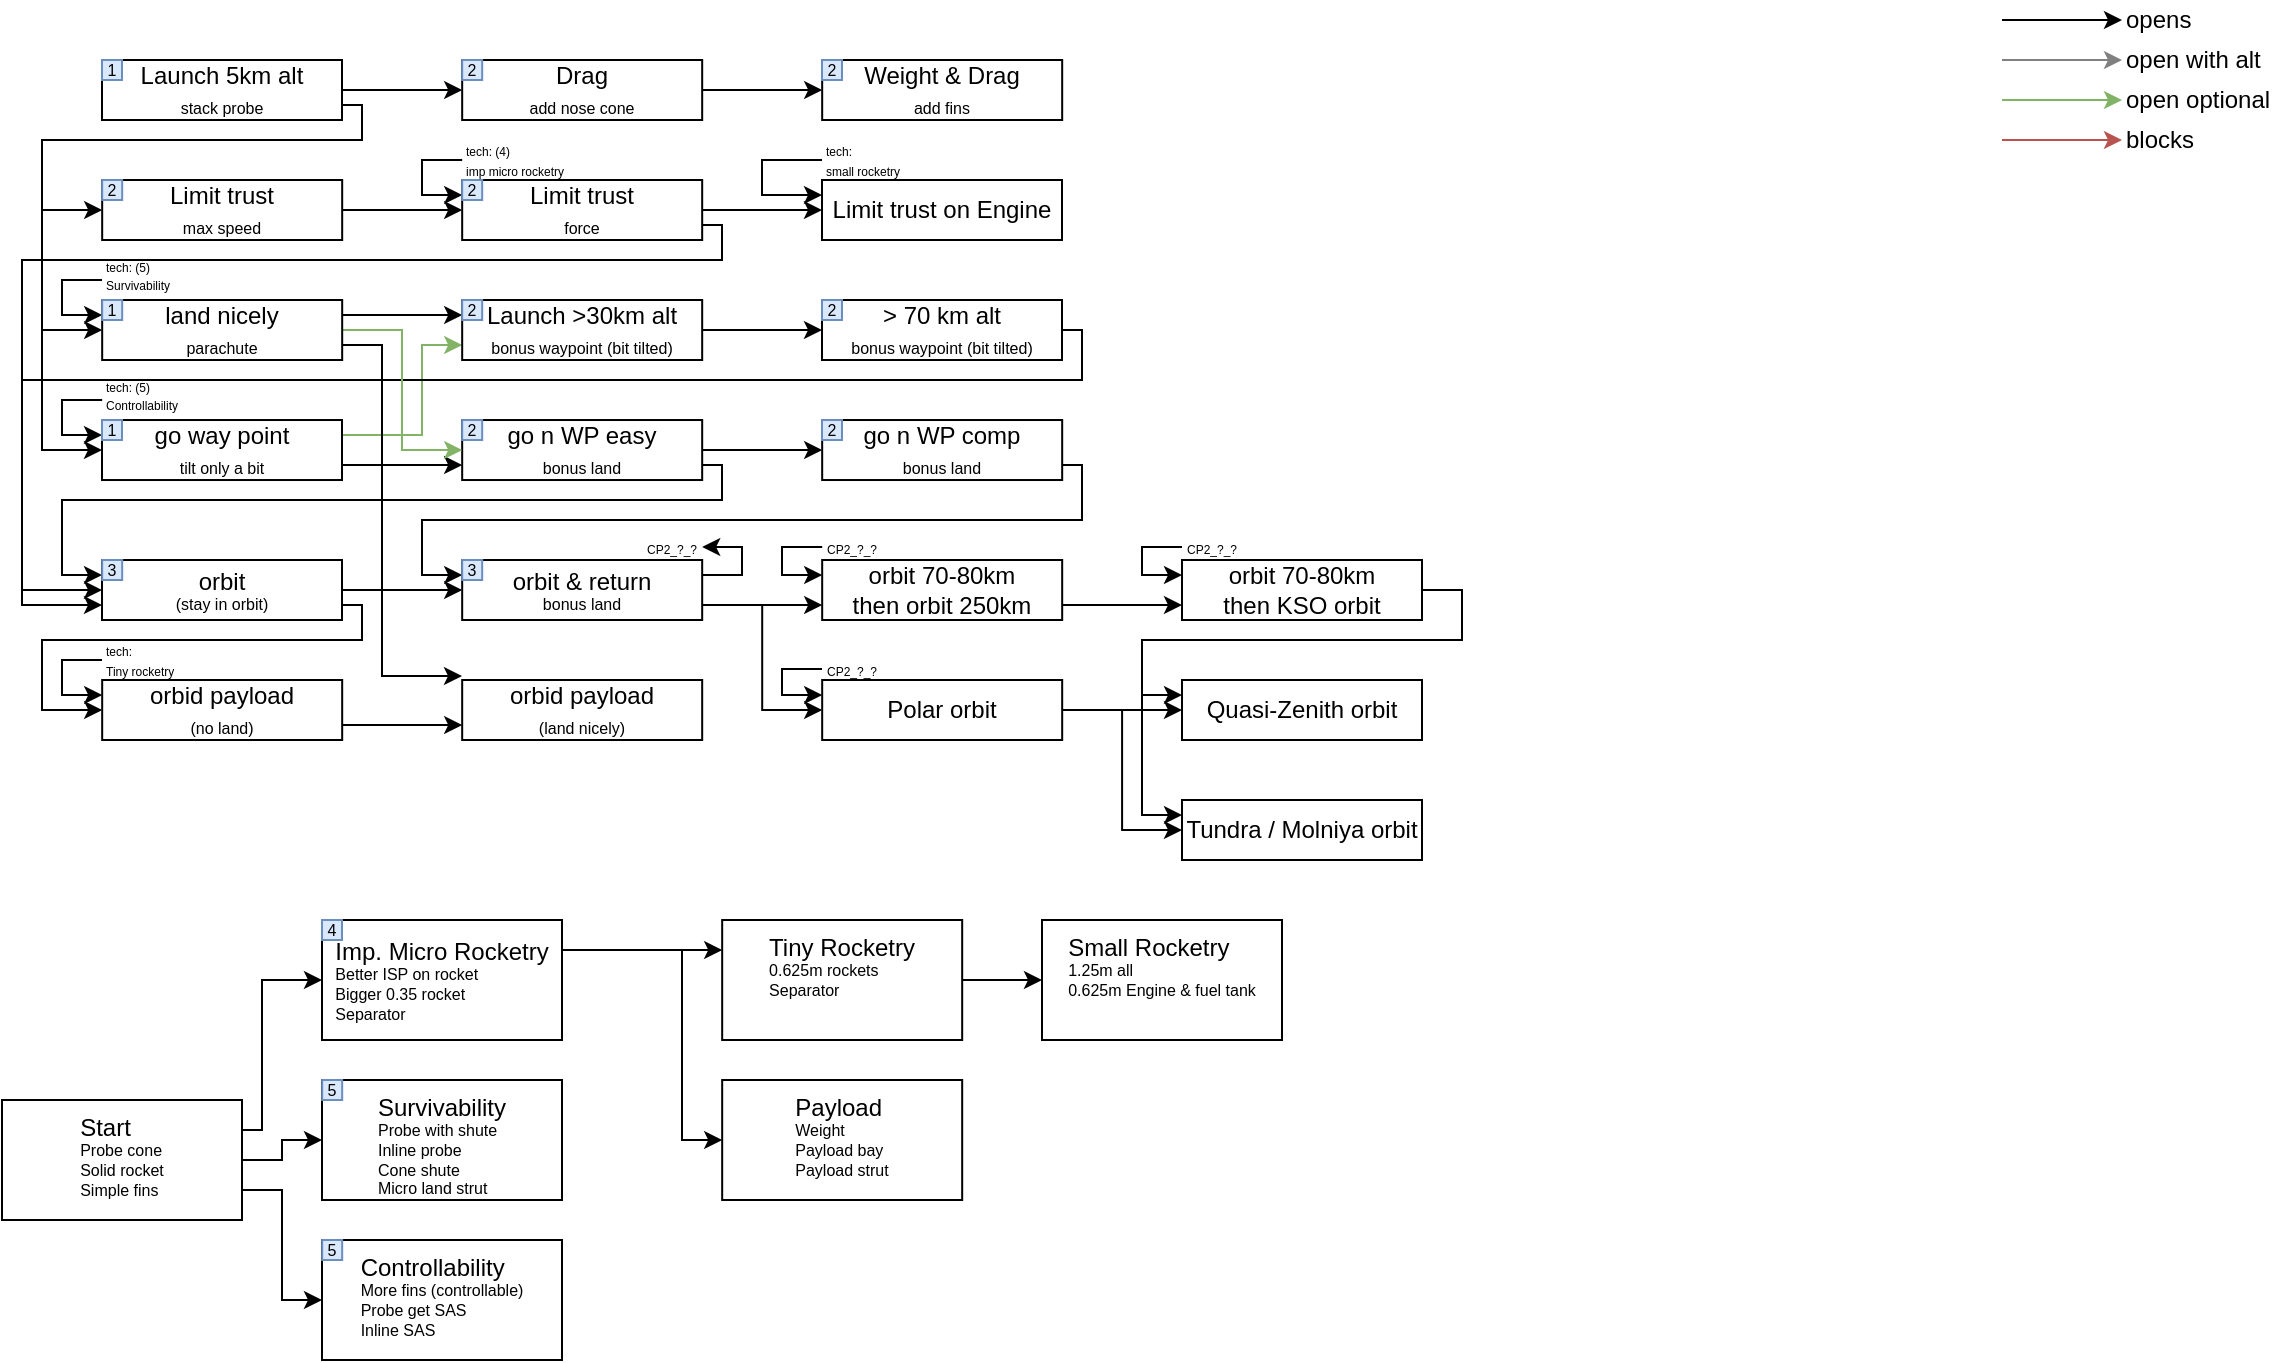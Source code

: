 <mxfile version="13.0.3" type="device"><diagram id="yrG2KUbBidxd4rhL5g-d" name="Page-1"><mxGraphModel dx="677" dy="391" grid="1" gridSize="10" guides="1" tooltips="1" connect="1" arrows="1" fold="1" page="1" pageScale="1" pageWidth="1169" pageHeight="827" math="0" shadow="0"><root><mxCell id="0"/><mxCell id="1" parent="0"/><mxCell id="3JY1nFL2cjk0xsdYXhQx-1" style="edgeStyle=orthogonalEdgeStyle;rounded=0;orthogonalLoop=1;jettySize=auto;html=1;exitX=1;exitY=0.5;exitDx=0;exitDy=0;entryX=0;entryY=0.5;entryDx=0;entryDy=0;" edge="1" parent="1" source="SZwrO1sBdmlhg4WE2Vew-1" target="hjC5QdtEhdCF6qf9Yz2r-4"><mxGeometry relative="1" as="geometry"><Array as="points"><mxPoint x="180" y="65"/><mxPoint x="180" y="65"/></Array></mxGeometry></mxCell><mxCell id="3JY1nFL2cjk0xsdYXhQx-4" style="edgeStyle=orthogonalEdgeStyle;rounded=0;orthogonalLoop=1;jettySize=auto;html=1;exitX=1;exitY=0.75;exitDx=0;exitDy=0;strokeColor=#000000;fontSize=8;entryX=0;entryY=0.5;entryDx=0;entryDy=0;" edge="1" parent="1" source="SZwrO1sBdmlhg4WE2Vew-1" target="SZwrO1sBdmlhg4WE2Vew-2"><mxGeometry relative="1" as="geometry"><mxPoint x="20" y="250" as="targetPoint"/><mxPoint x="170" y="62.5" as="sourcePoint"/><Array as="points"><mxPoint x="180" y="73"/><mxPoint x="180" y="90"/><mxPoint x="20" y="90"/><mxPoint x="20" y="245"/></Array></mxGeometry></mxCell><mxCell id="3JY1nFL2cjk0xsdYXhQx-45" style="edgeStyle=orthogonalEdgeStyle;rounded=0;orthogonalLoop=1;jettySize=auto;html=1;exitX=1;exitY=0.75;exitDx=0;exitDy=0;entryX=0;entryY=0.5;entryDx=0;entryDy=0;strokeColor=#000000;fontSize=8;" edge="1" parent="1" source="SZwrO1sBdmlhg4WE2Vew-1" target="hjC5QdtEhdCF6qf9Yz2r-3"><mxGeometry relative="1" as="geometry"><Array as="points"><mxPoint x="180" y="73"/><mxPoint x="180" y="90"/><mxPoint x="20" y="90"/><mxPoint x="20" y="125"/></Array></mxGeometry></mxCell><mxCell id="3JY1nFL2cjk0xsdYXhQx-51" style="edgeStyle=orthogonalEdgeStyle;rounded=0;orthogonalLoop=1;jettySize=auto;html=1;exitX=1;exitY=0.75;exitDx=0;exitDy=0;entryX=0;entryY=0.5;entryDx=0;entryDy=0;strokeColor=#000000;fontSize=8;" edge="1" parent="1" source="SZwrO1sBdmlhg4WE2Vew-1" target="SZwrO1sBdmlhg4WE2Vew-22"><mxGeometry relative="1" as="geometry"><mxPoint x="170" y="62.5" as="sourcePoint"/><Array as="points"><mxPoint x="180" y="73"/><mxPoint x="180" y="90"/><mxPoint x="20" y="90"/><mxPoint x="20" y="185"/></Array></mxGeometry></mxCell><mxCell id="SZwrO1sBdmlhg4WE2Vew-1" value="Launch 5km alt&lt;br style=&quot;font-size: 8px&quot;&gt;&lt;font style=&quot;font-size: 8px&quot;&gt;stack probe&lt;/font&gt;" style="rounded=0;whiteSpace=wrap;html=1;" parent="1" vertex="1"><mxGeometry x="50" y="50" width="120" height="30" as="geometry"/></mxCell><mxCell id="SZwrO1sBdmlhg4WE2Vew-34" style="edgeStyle=orthogonalEdgeStyle;rounded=0;orthogonalLoop=1;jettySize=auto;html=1;exitX=1;exitY=0.75;exitDx=0;exitDy=0;entryX=0;entryY=0.75;entryDx=0;entryDy=0;" parent="1" source="SZwrO1sBdmlhg4WE2Vew-2" target="SZwrO1sBdmlhg4WE2Vew-6" edge="1"><mxGeometry relative="1" as="geometry"><mxPoint x="205" y="270" as="targetPoint"/></mxGeometry></mxCell><mxCell id="3JY1nFL2cjk0xsdYXhQx-76" style="edgeStyle=orthogonalEdgeStyle;rounded=0;orthogonalLoop=1;jettySize=auto;html=1;exitX=1;exitY=0.25;exitDx=0;exitDy=0;entryX=0;entryY=0.75;entryDx=0;entryDy=0;strokeColor=#82b366;fontSize=8;fillColor=#d5e8d4;" edge="1" parent="1" source="SZwrO1sBdmlhg4WE2Vew-2" target="SZwrO1sBdmlhg4WE2Vew-16"><mxGeometry relative="1" as="geometry"><Array as="points"><mxPoint x="210" y="237"/><mxPoint x="210" y="193"/></Array></mxGeometry></mxCell><mxCell id="SZwrO1sBdmlhg4WE2Vew-2" value="go way point&lt;font style=&quot;font-size: 8px&quot;&gt;&lt;br&gt;&lt;/font&gt;&lt;span style=&quot;font-size: 8px&quot;&gt;tilt only a bit&lt;/span&gt;" style="rounded=0;whiteSpace=wrap;html=1;" parent="1" vertex="1"><mxGeometry x="50" y="230.01" width="120" height="30" as="geometry"/></mxCell><mxCell id="SZwrO1sBdmlhg4WE2Vew-31" style="edgeStyle=orthogonalEdgeStyle;rounded=0;orthogonalLoop=1;jettySize=auto;html=1;exitX=1;exitY=0.5;exitDx=0;exitDy=0;entryX=0;entryY=0.5;entryDx=0;entryDy=0;" parent="1" source="SZwrO1sBdmlhg4WE2Vew-6" target="SZwrO1sBdmlhg4WE2Vew-12" edge="1"><mxGeometry relative="1" as="geometry"/></mxCell><mxCell id="SZwrO1sBdmlhg4WE2Vew-6" value="go n WP easy&lt;br&gt;&lt;font style=&quot;font-size: 8px&quot;&gt;bonus land&lt;/font&gt;" style="rounded=0;whiteSpace=wrap;html=1;" parent="1" vertex="1"><mxGeometry x="230.09" y="230.01" width="120" height="30" as="geometry"/></mxCell><mxCell id="3JY1nFL2cjk0xsdYXhQx-10" style="edgeStyle=orthogonalEdgeStyle;rounded=0;orthogonalLoop=1;jettySize=auto;html=1;exitX=1;exitY=0.75;exitDx=0;exitDy=0;strokeColor=#000000;fontSize=8;entryX=0;entryY=0.25;entryDx=0;entryDy=0;" edge="1" parent="1" source="SZwrO1sBdmlhg4WE2Vew-6" target="SZwrO1sBdmlhg4WE2Vew-49"><mxGeometry relative="1" as="geometry"><mxPoint x="40" y="308" as="targetPoint"/><Array as="points"><mxPoint x="360" y="253"/><mxPoint x="360" y="270"/><mxPoint x="30" y="270"/><mxPoint x="30" y="308"/></Array></mxGeometry></mxCell><mxCell id="3JY1nFL2cjk0xsdYXhQx-81" style="edgeStyle=orthogonalEdgeStyle;rounded=0;orthogonalLoop=1;jettySize=auto;html=1;exitX=1;exitY=0.75;exitDx=0;exitDy=0;entryX=0;entryY=0.75;entryDx=0;entryDy=0;strokeColor=#000000;fontSize=8;" edge="1" parent="1" source="SZwrO1sBdmlhg4WE2Vew-12" target="3JY1nFL2cjk0xsdYXhQx-78"><mxGeometry relative="1" as="geometry"><Array as="points"><mxPoint x="540" y="253"/><mxPoint x="540" y="280"/><mxPoint x="210" y="280"/><mxPoint x="210" y="308"/></Array></mxGeometry></mxCell><mxCell id="SZwrO1sBdmlhg4WE2Vew-12" value="&lt;div&gt;go n WP comp&lt;/div&gt;&lt;font style=&quot;font-size: 8px&quot;&gt;bonus land&lt;/font&gt;" style="rounded=0;whiteSpace=wrap;html=1;" parent="1" vertex="1"><mxGeometry x="410.09" y="230.01" width="120" height="30" as="geometry"/></mxCell><mxCell id="SZwrO1sBdmlhg4WE2Vew-39" style="edgeStyle=orthogonalEdgeStyle;rounded=0;orthogonalLoop=1;jettySize=auto;html=1;exitX=1;exitY=0.5;exitDx=0;exitDy=0;entryX=0;entryY=0.5;entryDx=0;entryDy=0;" parent="1" source="SZwrO1sBdmlhg4WE2Vew-16" target="SZwrO1sBdmlhg4WE2Vew-18" edge="1"><mxGeometry relative="1" as="geometry"/></mxCell><mxCell id="SZwrO1sBdmlhg4WE2Vew-16" value="Launch &amp;gt;30km alt&lt;br style=&quot;font-size: 8px&quot;&gt;&lt;font style=&quot;font-size: 8px&quot;&gt;bonus waypoint (bit tilted)&lt;/font&gt;" style="rounded=0;whiteSpace=wrap;html=1;" parent="1" vertex="1"><mxGeometry x="230.09" y="170" width="120" height="30" as="geometry"/></mxCell><mxCell id="3JY1nFL2cjk0xsdYXhQx-11" style="edgeStyle=orthogonalEdgeStyle;rounded=0;orthogonalLoop=1;jettySize=auto;html=1;exitX=1;exitY=0.5;exitDx=0;exitDy=0;strokeColor=#000000;fontSize=8;entryX=0;entryY=0.75;entryDx=0;entryDy=0;" edge="1" parent="1" source="SZwrO1sBdmlhg4WE2Vew-18" target="SZwrO1sBdmlhg4WE2Vew-49"><mxGeometry relative="1" as="geometry"><mxPoint x="40" y="323" as="targetPoint"/><Array as="points"><mxPoint x="540" y="185"/><mxPoint x="540" y="210"/><mxPoint x="10" y="210"/><mxPoint x="10" y="323"/></Array></mxGeometry></mxCell><mxCell id="SZwrO1sBdmlhg4WE2Vew-18" value="&amp;gt; 70 km alt&lt;br style=&quot;font-size: 8px&quot;&gt;&lt;font style=&quot;font-size: 8px&quot;&gt;bonus waypoint (bit tilted)&lt;/font&gt;" style="rounded=0;whiteSpace=wrap;html=1;" parent="1" vertex="1"><mxGeometry x="410" y="170" width="120" height="30" as="geometry"/></mxCell><mxCell id="SZwrO1sBdmlhg4WE2Vew-52" style="edgeStyle=orthogonalEdgeStyle;rounded=0;orthogonalLoop=1;jettySize=auto;html=1;exitX=1;exitY=0.5;exitDx=0;exitDy=0;entryX=0;entryY=0.5;entryDx=0;entryDy=0;strokeColor=#82b366;fillColor=#d5e8d4;" parent="1" source="SZwrO1sBdmlhg4WE2Vew-22" target="SZwrO1sBdmlhg4WE2Vew-6" edge="1"><mxGeometry relative="1" as="geometry"><Array as="points"><mxPoint x="200" y="185"/><mxPoint x="200" y="245"/></Array></mxGeometry></mxCell><mxCell id="SZwrO1sBdmlhg4WE2Vew-88" style="edgeStyle=orthogonalEdgeStyle;rounded=0;orthogonalLoop=1;jettySize=auto;html=1;exitX=1;exitY=0.75;exitDx=0;exitDy=0;strokeColor=#000000;" parent="1" source="SZwrO1sBdmlhg4WE2Vew-22" edge="1"><mxGeometry relative="1" as="geometry"><Array as="points"><mxPoint x="190" y="193"/><mxPoint x="190" y="358"/></Array><mxPoint x="230" y="358" as="targetPoint"/></mxGeometry></mxCell><mxCell id="3JY1nFL2cjk0xsdYXhQx-3" style="edgeStyle=orthogonalEdgeStyle;rounded=0;orthogonalLoop=1;jettySize=auto;html=1;exitX=1;exitY=0.25;exitDx=0;exitDy=0;entryX=0;entryY=0.25;entryDx=0;entryDy=0;fontSize=8;strokeColor=#000000;fillColor=#d5e8d4;" edge="1" parent="1" source="SZwrO1sBdmlhg4WE2Vew-22" target="SZwrO1sBdmlhg4WE2Vew-16"><mxGeometry relative="1" as="geometry"><Array as="points"/></mxGeometry></mxCell><mxCell id="SZwrO1sBdmlhg4WE2Vew-22" value="land nicely&lt;br style=&quot;font-size: 8px&quot;&gt;&lt;font style=&quot;font-size: 8px&quot;&gt;parachute&lt;/font&gt;" style="rounded=0;whiteSpace=wrap;html=1;" parent="1" vertex="1"><mxGeometry x="50.09" y="170" width="120" height="30" as="geometry"/></mxCell><mxCell id="SZwrO1sBdmlhg4WE2Vew-35" style="edgeStyle=orthogonalEdgeStyle;rounded=0;orthogonalLoop=1;jettySize=auto;html=1;exitX=0.5;exitY=1;exitDx=0;exitDy=0;" parent="1" source="SZwrO1sBdmlhg4WE2Vew-16" target="SZwrO1sBdmlhg4WE2Vew-16" edge="1"><mxGeometry relative="1" as="geometry"/></mxCell><mxCell id="SZwrO1sBdmlhg4WE2Vew-83" style="edgeStyle=orthogonalEdgeStyle;rounded=0;orthogonalLoop=1;jettySize=auto;html=1;exitX=1;exitY=0.5;exitDx=0;exitDy=0;entryX=0;entryY=0.5;entryDx=0;entryDy=0;strokeColor=#000000;" parent="1" source="SZwrO1sBdmlhg4WE2Vew-49" target="SZwrO1sBdmlhg4WE2Vew-81" edge="1"><mxGeometry relative="1" as="geometry"/></mxCell><mxCell id="3JY1nFL2cjk0xsdYXhQx-15" style="edgeStyle=orthogonalEdgeStyle;rounded=0;orthogonalLoop=1;jettySize=auto;html=1;exitX=1;exitY=0.75;exitDx=0;exitDy=0;entryX=0;entryY=0.5;entryDx=0;entryDy=0;strokeColor=#000000;fontSize=8;" edge="1" parent="1" source="SZwrO1sBdmlhg4WE2Vew-49" target="SZwrO1sBdmlhg4WE2Vew-84"><mxGeometry relative="1" as="geometry"><Array as="points"><mxPoint x="180" y="323"/><mxPoint x="180" y="340"/><mxPoint x="20" y="340"/><mxPoint x="20" y="375"/></Array></mxGeometry></mxCell><mxCell id="SZwrO1sBdmlhg4WE2Vew-49" value="&lt;div&gt;orbit&lt;/div&gt;&lt;div style=&quot;font-size: 8px&quot;&gt;(stay in orbit)&lt;br&gt;&lt;/div&gt;" style="rounded=0;whiteSpace=wrap;html=1;" parent="1" vertex="1"><mxGeometry x="50" y="300" width="120" height="30" as="geometry"/></mxCell><mxCell id="SZwrO1sBdmlhg4WE2Vew-93" style="edgeStyle=orthogonalEdgeStyle;rounded=0;orthogonalLoop=1;jettySize=auto;html=1;exitX=1;exitY=0.75;exitDx=0;exitDy=0;entryX=0;entryY=0.75;entryDx=0;entryDy=0;strokeColor=#000000;" parent="1" source="SZwrO1sBdmlhg4WE2Vew-81" target="SZwrO1sBdmlhg4WE2Vew-90" edge="1"><mxGeometry relative="1" as="geometry"/></mxCell><mxCell id="SZwrO1sBdmlhg4WE2Vew-101" style="edgeStyle=orthogonalEdgeStyle;rounded=0;orthogonalLoop=1;jettySize=auto;html=1;exitX=1;exitY=0.75;exitDx=0;exitDy=0;entryX=0;entryY=0.5;entryDx=0;entryDy=0;strokeColor=#000000;" parent="1" source="SZwrO1sBdmlhg4WE2Vew-81" target="SZwrO1sBdmlhg4WE2Vew-99" edge="1"><mxGeometry relative="1" as="geometry"/></mxCell><mxCell id="3JY1nFL2cjk0xsdYXhQx-20" style="edgeStyle=orthogonalEdgeStyle;rounded=0;orthogonalLoop=1;jettySize=auto;html=1;exitX=1;exitY=0.25;exitDx=0;exitDy=0;strokeColor=#000000;fontSize=8;entryX=1;entryY=0.5;entryDx=0;entryDy=0;" edge="1" parent="1" source="SZwrO1sBdmlhg4WE2Vew-81" target="3JY1nFL2cjk0xsdYXhQx-21"><mxGeometry relative="1" as="geometry"><mxPoint x="370" y="308" as="targetPoint"/><Array as="points"><mxPoint x="370" y="307"/><mxPoint x="370" y="293"/></Array></mxGeometry></mxCell><mxCell id="SZwrO1sBdmlhg4WE2Vew-81" value="&lt;div&gt;orbit &amp;amp; return&lt;br&gt;&lt;/div&gt;&lt;div style=&quot;font-size: 8px&quot;&gt;bonus land&lt;br&gt;&lt;/div&gt;" style="rounded=0;whiteSpace=wrap;html=1;" parent="1" vertex="1"><mxGeometry x="230.09" y="300" width="120" height="30" as="geometry"/></mxCell><mxCell id="SZwrO1sBdmlhg4WE2Vew-96" value="" style="edgeStyle=orthogonalEdgeStyle;rounded=0;orthogonalLoop=1;jettySize=auto;html=1;strokeColor=#000000;exitX=1;exitY=0.75;exitDx=0;exitDy=0;entryX=0;entryY=0.75;entryDx=0;entryDy=0;" parent="1" source="SZwrO1sBdmlhg4WE2Vew-90" target="SZwrO1sBdmlhg4WE2Vew-95" edge="1"><mxGeometry relative="1" as="geometry"/></mxCell><mxCell id="SZwrO1sBdmlhg4WE2Vew-90" value="orbit 70-80km&lt;br&gt;then orbit 250km" style="rounded=0;whiteSpace=wrap;html=1;" parent="1" vertex="1"><mxGeometry x="410.09" y="300" width="120" height="30" as="geometry"/></mxCell><mxCell id="3JY1nFL2cjk0xsdYXhQx-16" style="edgeStyle=orthogonalEdgeStyle;rounded=0;orthogonalLoop=1;jettySize=auto;html=1;exitX=1;exitY=0.5;exitDx=0;exitDy=0;entryX=0;entryY=0.25;entryDx=0;entryDy=0;strokeColor=#000000;fontSize=8;" edge="1" parent="1" source="SZwrO1sBdmlhg4WE2Vew-95" target="SZwrO1sBdmlhg4WE2Vew-100"><mxGeometry relative="1" as="geometry"><Array as="points"><mxPoint x="730" y="315"/><mxPoint x="730" y="340"/><mxPoint x="570" y="340"/><mxPoint x="570" y="368"/></Array></mxGeometry></mxCell><mxCell id="3JY1nFL2cjk0xsdYXhQx-17" style="edgeStyle=orthogonalEdgeStyle;rounded=0;orthogonalLoop=1;jettySize=auto;html=1;exitX=1;exitY=0.5;exitDx=0;exitDy=0;strokeColor=#000000;fontSize=8;entryX=0;entryY=0.25;entryDx=0;entryDy=0;" edge="1" parent="1" source="SZwrO1sBdmlhg4WE2Vew-95" target="SZwrO1sBdmlhg4WE2Vew-102"><mxGeometry relative="1" as="geometry"><mxPoint x="580" y="428" as="targetPoint"/><Array as="points"><mxPoint x="730" y="315"/><mxPoint x="730" y="340"/><mxPoint x="570" y="340"/><mxPoint x="570" y="428"/></Array></mxGeometry></mxCell><mxCell id="SZwrO1sBdmlhg4WE2Vew-95" value="orbit 70-80km&lt;div&gt;then KSO orbit&lt;/div&gt;" style="rounded=0;whiteSpace=wrap;html=1;" parent="1" vertex="1"><mxGeometry x="590" y="300" width="120" height="30" as="geometry"/></mxCell><mxCell id="SZwrO1sBdmlhg4WE2Vew-89" style="edgeStyle=orthogonalEdgeStyle;rounded=0;orthogonalLoop=1;jettySize=auto;html=1;exitX=1;exitY=0.75;exitDx=0;exitDy=0;entryX=0;entryY=0.75;entryDx=0;entryDy=0;strokeColor=#000000;" parent="1" source="SZwrO1sBdmlhg4WE2Vew-84" target="SZwrO1sBdmlhg4WE2Vew-87" edge="1"><mxGeometry relative="1" as="geometry"/></mxCell><mxCell id="SZwrO1sBdmlhg4WE2Vew-84" value="&lt;div&gt;orbid payload&lt;/div&gt;&lt;div&gt;&lt;font style=&quot;font-size: 8px&quot;&gt;(no land)&lt;/font&gt;&lt;br&gt;&lt;/div&gt;" style="rounded=0;whiteSpace=wrap;html=1;" parent="1" vertex="1"><mxGeometry x="50.09" y="360" width="120" height="30" as="geometry"/></mxCell><mxCell id="SZwrO1sBdmlhg4WE2Vew-87" value="&lt;div&gt;orbid payload&lt;/div&gt;&lt;div&gt;&lt;font style=&quot;font-size: 8px&quot;&gt;(land nicely)&lt;/font&gt;&lt;br&gt;&lt;/div&gt;" style="rounded=0;whiteSpace=wrap;html=1;" parent="1" vertex="1"><mxGeometry x="230.09" y="360" width="120" height="30" as="geometry"/></mxCell><mxCell id="3JY1nFL2cjk0xsdYXhQx-18" style="edgeStyle=orthogonalEdgeStyle;rounded=0;orthogonalLoop=1;jettySize=auto;html=1;exitX=1;exitY=0.5;exitDx=0;exitDy=0;entryX=0;entryY=0.5;entryDx=0;entryDy=0;strokeColor=#000000;fontSize=8;" edge="1" parent="1" source="SZwrO1sBdmlhg4WE2Vew-99" target="SZwrO1sBdmlhg4WE2Vew-100"><mxGeometry relative="1" as="geometry"/></mxCell><mxCell id="3JY1nFL2cjk0xsdYXhQx-19" style="edgeStyle=orthogonalEdgeStyle;rounded=0;orthogonalLoop=1;jettySize=auto;html=1;exitX=1;exitY=0.5;exitDx=0;exitDy=0;entryX=0;entryY=0.5;entryDx=0;entryDy=0;strokeColor=#000000;fontSize=8;" edge="1" parent="1" source="SZwrO1sBdmlhg4WE2Vew-99" target="SZwrO1sBdmlhg4WE2Vew-102"><mxGeometry relative="1" as="geometry"/></mxCell><mxCell id="SZwrO1sBdmlhg4WE2Vew-99" value="Polar orbit" style="rounded=0;whiteSpace=wrap;html=1;" parent="1" vertex="1"><mxGeometry x="410.09" y="360" width="120" height="30" as="geometry"/></mxCell><mxCell id="SZwrO1sBdmlhg4WE2Vew-100" value="Quasi-Zenith orbit" style="rounded=0;whiteSpace=wrap;html=1;" parent="1" vertex="1"><mxGeometry x="590" y="360" width="120" height="30" as="geometry"/></mxCell><mxCell id="SZwrO1sBdmlhg4WE2Vew-102" value="Tundra / Molniya orbit" style="rounded=0;whiteSpace=wrap;html=1;" parent="1" vertex="1"><mxGeometry x="590" y="420" width="120" height="30" as="geometry"/></mxCell><mxCell id="SZwrO1sBdmlhg4WE2Vew-111" style="edgeStyle=orthogonalEdgeStyle;rounded=0;orthogonalLoop=1;jettySize=auto;html=1;exitX=1;exitY=0.75;exitDx=0;exitDy=0;entryX=0;entryY=0.5;entryDx=0;entryDy=0;strokeColor=#000000;" parent="1" source="SZwrO1sBdmlhg4WE2Vew-105" target="SZwrO1sBdmlhg4WE2Vew-106" edge="1"><mxGeometry relative="1" as="geometry"><Array as="points"><mxPoint x="140" y="615"/><mxPoint x="140" y="670"/></Array></mxGeometry></mxCell><mxCell id="SZwrO1sBdmlhg4WE2Vew-112" style="edgeStyle=orthogonalEdgeStyle;rounded=0;orthogonalLoop=1;jettySize=auto;html=1;exitX=1;exitY=0.5;exitDx=0;exitDy=0;entryX=0;entryY=0.5;entryDx=0;entryDy=0;strokeColor=#000000;" parent="1" source="SZwrO1sBdmlhg4WE2Vew-105" target="SZwrO1sBdmlhg4WE2Vew-107" edge="1"><mxGeometry relative="1" as="geometry"><Array as="points"><mxPoint x="140" y="600"/><mxPoint x="140" y="590"/></Array></mxGeometry></mxCell><mxCell id="SZwrO1sBdmlhg4WE2Vew-113" style="edgeStyle=orthogonalEdgeStyle;rounded=0;orthogonalLoop=1;jettySize=auto;html=1;exitX=1;exitY=0.25;exitDx=0;exitDy=0;entryX=0;entryY=0.5;entryDx=0;entryDy=0;strokeColor=#000000;" parent="1" source="SZwrO1sBdmlhg4WE2Vew-109" target="SZwrO1sBdmlhg4WE2Vew-110" edge="1"><mxGeometry relative="1" as="geometry"><Array as="points"><mxPoint x="340" y="495"/><mxPoint x="340" y="590"/></Array></mxGeometry></mxCell><mxCell id="SZwrO1sBdmlhg4WE2Vew-114" style="edgeStyle=orthogonalEdgeStyle;rounded=0;orthogonalLoop=1;jettySize=auto;html=1;exitX=1;exitY=0.25;exitDx=0;exitDy=0;strokeColor=#000000;" parent="1" source="SZwrO1sBdmlhg4WE2Vew-105" target="SZwrO1sBdmlhg4WE2Vew-109" edge="1"><mxGeometry relative="1" as="geometry"><Array as="points"><mxPoint x="130" y="585"/><mxPoint x="130" y="510"/></Array></mxGeometry></mxCell><mxCell id="SZwrO1sBdmlhg4WE2Vew-105" value="&lt;div style=&quot;text-align: left&quot;&gt;&lt;font style=&quot;font-size: 12px&quot;&gt;Start&lt;/font&gt;&lt;/div&gt;&lt;div style=&quot;text-align: left ; font-size: 8px&quot;&gt;&lt;font style=&quot;font-size: 8px&quot;&gt;&lt;font style=&quot;font-size: 8px&quot;&gt;Probe cone&lt;/font&gt;&lt;br style=&quot;font-size: 8px&quot;&gt;&lt;/font&gt;&lt;/div&gt;&lt;div style=&quot;text-align: left ; font-size: 8px&quot;&gt;&lt;font style=&quot;font-size: 8px&quot;&gt;&lt;font style=&quot;font-size: 8px&quot;&gt;Solid rocket&lt;/font&gt;&lt;/font&gt;&lt;/div&gt;&lt;div style=&quot;text-align: left ; font-size: 8px&quot;&gt;&lt;font style=&quot;font-size: 8px&quot;&gt;&lt;font style=&quot;font-size: 8px&quot;&gt;Simple fins&lt;/font&gt;&lt;/font&gt;&lt;/div&gt;" style="rounded=0;whiteSpace=wrap;html=1;fontSize=8;verticalAlign=top;" parent="1" vertex="1"><mxGeometry y="570" width="120" height="60" as="geometry"/></mxCell><mxCell id="SZwrO1sBdmlhg4WE2Vew-106" value="&lt;div style=&quot;text-align: left&quot;&gt;&lt;font style=&quot;font-size: 12px&quot;&gt;Controllability&lt;/font&gt;&lt;/div&gt;&lt;div style=&quot;text-align: left ; font-size: 8px&quot;&gt;&lt;font style=&quot;font-size: 8px&quot;&gt;More fins (controllable)&lt;/font&gt;&lt;/div&gt;&lt;div style=&quot;text-align: left ; font-size: 8px&quot;&gt;&lt;span style=&quot;font-size: 8px&quot;&gt;Probe get SAS&lt;/span&gt;&lt;/div&gt;&lt;div style=&quot;text-align: left ; font-size: 8px&quot;&gt;&lt;span style=&quot;font-size: 8px&quot;&gt;Inline SAS&lt;/span&gt;&lt;/div&gt;" style="rounded=0;whiteSpace=wrap;html=1;align=center;labelPosition=center;verticalLabelPosition=middle;verticalAlign=top;fontSize=8;" parent="1" vertex="1"><mxGeometry x="160" y="640" width="120" height="60" as="geometry"/></mxCell><mxCell id="SZwrO1sBdmlhg4WE2Vew-107" value="&lt;div style=&quot;text-align: left&quot;&gt;&lt;font style=&quot;font-size: 12px&quot;&gt;Survivability&lt;/font&gt;&lt;/div&gt;&lt;div style=&quot;text-align: left ; font-size: 8px&quot;&gt;&lt;font style=&quot;font-size: 8px&quot;&gt;Probe with shute&lt;/font&gt;&lt;/div&gt;&lt;div style=&quot;text-align: left ; font-size: 8px&quot;&gt;&lt;font style=&quot;font-size: 8px&quot;&gt;Inline probe&lt;/font&gt;&lt;/div&gt;&lt;div style=&quot;text-align: left ; font-size: 8px&quot;&gt;&lt;font style=&quot;font-size: 8px&quot;&gt;Cone shute&lt;/font&gt;&lt;br style=&quot;font-size: 8px&quot;&gt;&lt;/div&gt;&lt;font style=&quot;font-size: 8px&quot;&gt;&lt;div style=&quot;text-align: left&quot;&gt;&lt;span&gt;Micro land strut&lt;/span&gt;&lt;/div&gt;&lt;/font&gt;" style="rounded=0;whiteSpace=wrap;html=1;fontSize=8;verticalAlign=top;" parent="1" vertex="1"><mxGeometry x="160" y="560" width="120" height="60" as="geometry"/></mxCell><mxCell id="3JY1nFL2cjk0xsdYXhQx-35" style="edgeStyle=orthogonalEdgeStyle;rounded=0;orthogonalLoop=1;jettySize=auto;html=1;exitX=1;exitY=0.25;exitDx=0;exitDy=0;strokeColor=#000000;fontSize=8;entryX=0;entryY=0.25;entryDx=0;entryDy=0;" edge="1" parent="1" source="SZwrO1sBdmlhg4WE2Vew-109" target="3JY1nFL2cjk0xsdYXhQx-34"><mxGeometry relative="1" as="geometry"><mxPoint x="330" y="495" as="targetPoint"/><Array as="points"/></mxGeometry></mxCell><mxCell id="SZwrO1sBdmlhg4WE2Vew-109" value="&lt;div style=&quot;text-align: left&quot;&gt;&lt;font style=&quot;font-size: 12px&quot;&gt;Imp. Micro Rocketry&lt;/font&gt;&lt;/div&gt;&lt;div style=&quot;text-align: left ; font-size: 8px&quot;&gt;&lt;font style=&quot;font-size: 8px&quot;&gt;Better ISP on rocket&lt;/font&gt;&lt;/div&gt;&lt;div style=&quot;text-align: left ; font-size: 8px&quot;&gt;Bigger 0.35 rocket&lt;/div&gt;&lt;div style=&quot;text-align: left ; font-size: 8px&quot;&gt;&lt;font style=&quot;font-size: 8px&quot;&gt;Separator&lt;/font&gt;&lt;/div&gt;" style="rounded=0;whiteSpace=wrap;html=1;fontSize=8;verticalAlign=middle;" parent="1" vertex="1"><mxGeometry x="160" y="480" width="120" height="60" as="geometry"/></mxCell><mxCell id="SZwrO1sBdmlhg4WE2Vew-110" value="&lt;div style=&quot;text-align: left&quot;&gt;&lt;span style=&quot;font-size: 12px&quot;&gt;Payload&lt;/span&gt;&lt;/div&gt;&lt;div style=&quot;text-align: left ; font-size: 8px&quot;&gt;Weight&lt;/div&gt;&lt;div style=&quot;text-align: left ; font-size: 8px&quot;&gt;Payload bay&lt;/div&gt;&lt;div style=&quot;text-align: left ; font-size: 8px&quot;&gt;Payload strut&lt;/div&gt;" style="rounded=0;whiteSpace=wrap;html=1;fontSize=8;verticalAlign=top;align=center;" parent="1" vertex="1"><mxGeometry x="360.09" y="560" width="120" height="60" as="geometry"/></mxCell><mxCell id="3JY1nFL2cjk0xsdYXhQx-12" style="edgeStyle=orthogonalEdgeStyle;rounded=0;orthogonalLoop=1;jettySize=auto;html=1;exitX=1;exitY=0.75;exitDx=0;exitDy=0;strokeColor=#000000;fontSize=8;entryX=0;entryY=0.5;entryDx=0;entryDy=0;" edge="1" parent="1" source="3JY1nFL2cjk0xsdYXhQx-39" target="SZwrO1sBdmlhg4WE2Vew-49"><mxGeometry relative="1" as="geometry"><mxPoint x="170.09" y="122.5" as="sourcePoint"/><mxPoint x="40" y="323" as="targetPoint"/><Array as="points"><mxPoint x="360" y="133"/><mxPoint x="360" y="150"/><mxPoint x="10" y="150"/><mxPoint x="10" y="315"/></Array></mxGeometry></mxCell><mxCell id="3JY1nFL2cjk0xsdYXhQx-40" style="edgeStyle=orthogonalEdgeStyle;rounded=0;orthogonalLoop=1;jettySize=auto;html=1;exitX=1;exitY=0.5;exitDx=0;exitDy=0;entryX=0;entryY=0.5;entryDx=0;entryDy=0;strokeColor=#000000;fontSize=8;" edge="1" parent="1" source="hjC5QdtEhdCF6qf9Yz2r-3" target="3JY1nFL2cjk0xsdYXhQx-39"><mxGeometry relative="1" as="geometry"/></mxCell><mxCell id="hjC5QdtEhdCF6qf9Yz2r-3" value="Limit trust&lt;br style=&quot;font-size: 8px&quot;&gt;&lt;font style=&quot;font-size: 8px&quot;&gt;max speed&lt;/font&gt;" style="rounded=0;whiteSpace=wrap;html=1;" parent="1" vertex="1"><mxGeometry x="50.09" y="110" width="120" height="30" as="geometry"/></mxCell><mxCell id="3JY1nFL2cjk0xsdYXhQx-44" style="edgeStyle=orthogonalEdgeStyle;rounded=0;orthogonalLoop=1;jettySize=auto;html=1;exitX=1;exitY=0.5;exitDx=0;exitDy=0;entryX=0;entryY=0.5;entryDx=0;entryDy=0;strokeColor=#000000;fontSize=8;" edge="1" parent="1" source="hjC5QdtEhdCF6qf9Yz2r-4" target="3JY1nFL2cjk0xsdYXhQx-43"><mxGeometry relative="1" as="geometry"/></mxCell><mxCell id="hjC5QdtEhdCF6qf9Yz2r-4" value="Drag&lt;br style=&quot;font-size: 8px&quot;&gt;&lt;font style=&quot;font-size: 8px&quot;&gt;add nose cone&lt;/font&gt;" style="rounded=0;whiteSpace=wrap;html=1;" parent="1" vertex="1"><mxGeometry x="230.09" y="50" width="120" height="30" as="geometry"/></mxCell><mxCell id="3JY1nFL2cjk0xsdYXhQx-13" value="Limit trust on Engine" style="rounded=0;whiteSpace=wrap;html=1;" vertex="1" parent="1"><mxGeometry x="410" y="110" width="120" height="30" as="geometry"/></mxCell><mxCell id="3JY1nFL2cjk0xsdYXhQx-21" value="&lt;font style=&quot;font-size: 6px&quot;&gt;CP2_?_?&lt;/font&gt;" style="text;html=1;strokeColor=none;fillColor=none;align=center;verticalAlign=middle;whiteSpace=wrap;rounded=0;fontSize=8;" vertex="1" parent="1"><mxGeometry x="320.09" y="289" width="30" height="9" as="geometry"/></mxCell><mxCell id="3JY1nFL2cjk0xsdYXhQx-23" style="edgeStyle=orthogonalEdgeStyle;rounded=0;orthogonalLoop=1;jettySize=auto;html=1;exitX=0;exitY=0.5;exitDx=0;exitDy=0;strokeColor=#000000;fontSize=8;entryX=0;entryY=0.25;entryDx=0;entryDy=0;" edge="1" parent="1" source="3JY1nFL2cjk0xsdYXhQx-22" target="3JY1nFL2cjk0xsdYXhQx-13"><mxGeometry relative="1" as="geometry"><mxPoint x="400" y="118" as="targetPoint"/><Array as="points"><mxPoint x="380" y="100"/><mxPoint x="380" y="118"/></Array></mxGeometry></mxCell><mxCell id="3JY1nFL2cjk0xsdYXhQx-22" value="&lt;font style=&quot;line-height: 100%&quot;&gt;&lt;font style=&quot;font-size: 6px&quot;&gt;tech:&lt;br&gt;small rocketry&lt;/font&gt;&lt;br&gt;&lt;/font&gt;" style="text;html=1;strokeColor=none;fillColor=none;align=left;verticalAlign=middle;whiteSpace=wrap;rounded=0;fontSize=8;spacing=2;" vertex="1" parent="1"><mxGeometry x="410" y="90" width="40" height="20" as="geometry"/></mxCell><mxCell id="3JY1nFL2cjk0xsdYXhQx-25" style="edgeStyle=orthogonalEdgeStyle;rounded=0;orthogonalLoop=1;jettySize=auto;html=1;exitX=0;exitY=0.5;exitDx=0;exitDy=0;strokeColor=#000000;fontSize=8;entryX=0;entryY=0.25;entryDx=0;entryDy=0;" edge="1" parent="1" source="3JY1nFL2cjk0xsdYXhQx-24" target="SZwrO1sBdmlhg4WE2Vew-95"><mxGeometry relative="1" as="geometry"><mxPoint x="580" y="300" as="targetPoint"/><Array as="points"><mxPoint x="570" y="294"/><mxPoint x="570" y="308"/></Array></mxGeometry></mxCell><mxCell id="3JY1nFL2cjk0xsdYXhQx-24" value="&lt;font style=&quot;font-size: 6px&quot;&gt;CP2_?_?&lt;/font&gt;" style="text;html=1;strokeColor=none;fillColor=none;align=center;verticalAlign=middle;whiteSpace=wrap;rounded=0;fontSize=8;" vertex="1" parent="1"><mxGeometry x="590" y="289" width="30" height="9" as="geometry"/></mxCell><mxCell id="3JY1nFL2cjk0xsdYXhQx-27" style="edgeStyle=orthogonalEdgeStyle;rounded=0;orthogonalLoop=1;jettySize=auto;html=1;exitX=0;exitY=0.5;exitDx=0;exitDy=0;strokeColor=#000000;fontSize=8;entryX=0;entryY=0.25;entryDx=0;entryDy=0;" edge="1" parent="1" source="3JY1nFL2cjk0xsdYXhQx-26" target="SZwrO1sBdmlhg4WE2Vew-90"><mxGeometry relative="1" as="geometry"><mxPoint x="390" y="308" as="targetPoint"/><Array as="points"><mxPoint x="390" y="294"/><mxPoint x="390" y="308"/></Array></mxGeometry></mxCell><mxCell id="3JY1nFL2cjk0xsdYXhQx-26" value="&lt;font style=&quot;font-size: 6px&quot;&gt;CP2_?_?&lt;/font&gt;" style="text;html=1;strokeColor=none;fillColor=none;align=center;verticalAlign=middle;whiteSpace=wrap;rounded=0;fontSize=8;" vertex="1" parent="1"><mxGeometry x="410.09" y="289" width="30" height="9" as="geometry"/></mxCell><mxCell id="3JY1nFL2cjk0xsdYXhQx-31" style="edgeStyle=orthogonalEdgeStyle;rounded=0;orthogonalLoop=1;jettySize=auto;html=1;exitX=0;exitY=0.5;exitDx=0;exitDy=0;strokeColor=#000000;fontSize=8;entryX=0;entryY=0.25;entryDx=0;entryDy=0;" edge="1" parent="1" source="3JY1nFL2cjk0xsdYXhQx-30" target="SZwrO1sBdmlhg4WE2Vew-99"><mxGeometry relative="1" as="geometry"><mxPoint x="400" y="368" as="targetPoint"/><Array as="points"><mxPoint x="390" y="355"/><mxPoint x="390" y="367"/></Array></mxGeometry></mxCell><mxCell id="3JY1nFL2cjk0xsdYXhQx-30" value="&lt;font style=&quot;font-size: 6px&quot;&gt;CP2_?_?&lt;/font&gt;" style="text;html=1;strokeColor=none;fillColor=none;align=center;verticalAlign=middle;whiteSpace=wrap;rounded=0;fontSize=8;" vertex="1" parent="1"><mxGeometry x="410.0" y="350" width="30" height="9" as="geometry"/></mxCell><mxCell id="3JY1nFL2cjk0xsdYXhQx-32" value="&lt;div style=&quot;text-align: left&quot;&gt;&lt;font style=&quot;font-size: 12px&quot;&gt;Small Rocketry&lt;/font&gt;&lt;/div&gt;&lt;div style=&quot;text-align: left ; font-size: 8px&quot;&gt;&lt;font style=&quot;font-size: 8px&quot;&gt;1.25m all&lt;/font&gt;&lt;/div&gt;&lt;div style=&quot;text-align: left ; font-size: 8px&quot;&gt;&lt;font style=&quot;font-size: 8px&quot;&gt;0.625m Engine &amp;amp; fuel tank&lt;/font&gt;&lt;/div&gt;&lt;div style=&quot;text-align: left ; font-size: 8px&quot;&gt;&lt;br&gt;&lt;/div&gt;" style="rounded=0;whiteSpace=wrap;html=1;fontSize=8;verticalAlign=top;" vertex="1" parent="1"><mxGeometry x="520" y="480" width="120" height="60" as="geometry"/></mxCell><mxCell id="3JY1nFL2cjk0xsdYXhQx-36" style="edgeStyle=orthogonalEdgeStyle;rounded=0;orthogonalLoop=1;jettySize=auto;html=1;exitX=1;exitY=0.5;exitDx=0;exitDy=0;entryX=0;entryY=0.5;entryDx=0;entryDy=0;strokeColor=#000000;fontSize=8;" edge="1" parent="1" source="3JY1nFL2cjk0xsdYXhQx-34" target="3JY1nFL2cjk0xsdYXhQx-32"><mxGeometry relative="1" as="geometry"/></mxCell><mxCell id="3JY1nFL2cjk0xsdYXhQx-34" value="&lt;div style=&quot;text-align: left&quot;&gt;&lt;font style=&quot;font-size: 12px&quot;&gt;Tiny Rocketry&lt;/font&gt;&lt;/div&gt;&lt;div style=&quot;text-align: left ; font-size: 8px&quot;&gt;&lt;span&gt;0.625m rockets&lt;/span&gt;&lt;br&gt;&lt;/div&gt;&lt;div style=&quot;text-align: left ; font-size: 8px&quot;&gt;&lt;font style=&quot;font-size: 8px&quot;&gt;Separator&lt;/font&gt;&lt;/div&gt;" style="rounded=0;whiteSpace=wrap;html=1;fontSize=8;verticalAlign=top;" vertex="1" parent="1"><mxGeometry x="360.09" y="480" width="120" height="60" as="geometry"/></mxCell><mxCell id="3JY1nFL2cjk0xsdYXhQx-38" style="edgeStyle=orthogonalEdgeStyle;rounded=0;orthogonalLoop=1;jettySize=auto;html=1;exitX=0;exitY=0.5;exitDx=0;exitDy=0;strokeColor=#000000;fontSize=8;entryX=0;entryY=0.25;entryDx=0;entryDy=0;" edge="1" parent="1" source="3JY1nFL2cjk0xsdYXhQx-37" target="3JY1nFL2cjk0xsdYXhQx-39"><mxGeometry relative="1" as="geometry"><mxPoint x="220" y="118" as="targetPoint"/><Array as="points"><mxPoint x="210" y="100"/><mxPoint x="210" y="118"/></Array></mxGeometry></mxCell><mxCell id="3JY1nFL2cjk0xsdYXhQx-37" value="&lt;font style=&quot;line-height: 100%&quot;&gt;&lt;font style=&quot;font-size: 6px&quot;&gt;tech: (4)&lt;br&gt;imp micro rocketry&lt;/font&gt;&lt;br&gt;&lt;/font&gt;" style="text;html=1;strokeColor=none;fillColor=none;align=left;verticalAlign=middle;whiteSpace=wrap;rounded=0;fontSize=8;spacing=2;" vertex="1" parent="1"><mxGeometry x="230.09" y="90" width="60.09" height="20" as="geometry"/></mxCell><mxCell id="3JY1nFL2cjk0xsdYXhQx-42" style="edgeStyle=orthogonalEdgeStyle;rounded=0;orthogonalLoop=1;jettySize=auto;html=1;exitX=1;exitY=0.5;exitDx=0;exitDy=0;entryX=0;entryY=0.5;entryDx=0;entryDy=0;strokeColor=#000000;fontSize=8;" edge="1" parent="1" source="3JY1nFL2cjk0xsdYXhQx-39" target="3JY1nFL2cjk0xsdYXhQx-13"><mxGeometry relative="1" as="geometry"/></mxCell><mxCell id="3JY1nFL2cjk0xsdYXhQx-39" value="Limit trust&lt;br style=&quot;font-size: 8px&quot;&gt;&lt;span style=&quot;font-size: 8px&quot;&gt;force&lt;/span&gt;" style="rounded=0;whiteSpace=wrap;html=1;" vertex="1" parent="1"><mxGeometry x="230.09" y="110" width="120" height="30" as="geometry"/></mxCell><mxCell id="3JY1nFL2cjk0xsdYXhQx-43" value="Weight &amp;amp; Drag&lt;br style=&quot;font-size: 8px&quot;&gt;&lt;font style=&quot;font-size: 8px&quot;&gt;add fins&lt;/font&gt;" style="rounded=0;whiteSpace=wrap;html=1;" vertex="1" parent="1"><mxGeometry x="410.09" y="50" width="120" height="30" as="geometry"/></mxCell><mxCell id="3JY1nFL2cjk0xsdYXhQx-46" value="" style="group" vertex="1" connectable="0" parent="1"><mxGeometry x="1000" y="20" width="140" height="80" as="geometry"/></mxCell><mxCell id="SZwrO1sBdmlhg4WE2Vew-56" value="" style="group" parent="3JY1nFL2cjk0xsdYXhQx-46" vertex="1" connectable="0"><mxGeometry width="100" height="20" as="geometry"/></mxCell><mxCell id="SZwrO1sBdmlhg4WE2Vew-64" value="" style="group" parent="SZwrO1sBdmlhg4WE2Vew-56" vertex="1" connectable="0"><mxGeometry width="100" height="20" as="geometry"/></mxCell><mxCell id="SZwrO1sBdmlhg4WE2Vew-54" value="" style="endArrow=classic;html=1;strokeColor=#000000;" parent="SZwrO1sBdmlhg4WE2Vew-64" target="SZwrO1sBdmlhg4WE2Vew-55" edge="1"><mxGeometry width="50" height="50" relative="1" as="geometry"><mxPoint y="10" as="sourcePoint"/><mxPoint x="60" y="10" as="targetPoint"/></mxGeometry></mxCell><mxCell id="SZwrO1sBdmlhg4WE2Vew-55" value="&lt;div align=&quot;left&quot;&gt;opens&lt;/div&gt;" style="text;html=1;strokeColor=none;fillColor=none;align=left;verticalAlign=middle;whiteSpace=wrap;rounded=0;" parent="SZwrO1sBdmlhg4WE2Vew-64" vertex="1"><mxGeometry x="60" width="40" height="20" as="geometry"/></mxCell><mxCell id="SZwrO1sBdmlhg4WE2Vew-65" value="" style="group" parent="3JY1nFL2cjk0xsdYXhQx-46" vertex="1" connectable="0"><mxGeometry y="20" width="140" height="20" as="geometry"/></mxCell><mxCell id="SZwrO1sBdmlhg4WE2Vew-66" value="" style="group" parent="SZwrO1sBdmlhg4WE2Vew-65" vertex="1" connectable="0"><mxGeometry width="140" height="20" as="geometry"/></mxCell><mxCell id="SZwrO1sBdmlhg4WE2Vew-67" value="" style="endArrow=classic;html=1;strokeColor=#808080;" parent="SZwrO1sBdmlhg4WE2Vew-66" target="SZwrO1sBdmlhg4WE2Vew-68" edge="1"><mxGeometry width="50" height="50" relative="1" as="geometry"><mxPoint y="10" as="sourcePoint"/><mxPoint x="60" y="10" as="targetPoint"/></mxGeometry></mxCell><mxCell id="SZwrO1sBdmlhg4WE2Vew-68" value="&lt;div align=&quot;left&quot;&gt;open with alt&lt;/div&gt;" style="text;html=1;strokeColor=none;fillColor=none;align=left;verticalAlign=middle;whiteSpace=wrap;rounded=0;" parent="SZwrO1sBdmlhg4WE2Vew-66" vertex="1"><mxGeometry x="60" width="80" height="20" as="geometry"/></mxCell><mxCell id="SZwrO1sBdmlhg4WE2Vew-70" value="" style="group" parent="3JY1nFL2cjk0xsdYXhQx-46" vertex="1" connectable="0"><mxGeometry y="40" width="140" height="20" as="geometry"/></mxCell><mxCell id="SZwrO1sBdmlhg4WE2Vew-71" value="" style="group" parent="SZwrO1sBdmlhg4WE2Vew-70" vertex="1" connectable="0"><mxGeometry width="140" height="20" as="geometry"/></mxCell><mxCell id="SZwrO1sBdmlhg4WE2Vew-72" value="" style="endArrow=classic;html=1;strokeColor=#82b366;fillColor=#d5e8d4;" parent="SZwrO1sBdmlhg4WE2Vew-71" target="SZwrO1sBdmlhg4WE2Vew-73" edge="1"><mxGeometry width="50" height="50" relative="1" as="geometry"><mxPoint y="10" as="sourcePoint"/><mxPoint x="60" y="10" as="targetPoint"/></mxGeometry></mxCell><mxCell id="SZwrO1sBdmlhg4WE2Vew-73" value="&lt;div align=&quot;left&quot;&gt;open optional&lt;/div&gt;" style="text;html=1;strokeColor=none;fillColor=none;align=left;verticalAlign=middle;whiteSpace=wrap;rounded=0;" parent="SZwrO1sBdmlhg4WE2Vew-71" vertex="1"><mxGeometry x="60" width="80" height="20" as="geometry"/></mxCell><mxCell id="SZwrO1sBdmlhg4WE2Vew-74" value="" style="group" parent="3JY1nFL2cjk0xsdYXhQx-46" vertex="1" connectable="0"><mxGeometry y="60" width="140" height="20" as="geometry"/></mxCell><mxCell id="SZwrO1sBdmlhg4WE2Vew-75" value="" style="group" parent="SZwrO1sBdmlhg4WE2Vew-74" vertex="1" connectable="0"><mxGeometry width="140" height="20" as="geometry"/></mxCell><mxCell id="SZwrO1sBdmlhg4WE2Vew-76" value="" style="endArrow=classic;html=1;strokeColor=#b85450;fillColor=#f8cecc;" parent="SZwrO1sBdmlhg4WE2Vew-75" target="SZwrO1sBdmlhg4WE2Vew-77" edge="1"><mxGeometry width="50" height="50" relative="1" as="geometry"><mxPoint y="10" as="sourcePoint"/><mxPoint x="60" y="10" as="targetPoint"/></mxGeometry></mxCell><mxCell id="SZwrO1sBdmlhg4WE2Vew-77" value="blocks" style="text;html=1;strokeColor=none;fillColor=none;align=left;verticalAlign=middle;whiteSpace=wrap;rounded=0;" parent="SZwrO1sBdmlhg4WE2Vew-75" vertex="1"><mxGeometry x="60" width="80" height="20" as="geometry"/></mxCell><mxCell id="3JY1nFL2cjk0xsdYXhQx-58" style="edgeStyle=orthogonalEdgeStyle;rounded=0;orthogonalLoop=1;jettySize=auto;html=1;exitX=0;exitY=0.5;exitDx=0;exitDy=0;strokeColor=#000000;fontSize=8;entryX=0;entryY=0.25;entryDx=0;entryDy=0;" edge="1" parent="1" source="3JY1nFL2cjk0xsdYXhQx-47" target="SZwrO1sBdmlhg4WE2Vew-84"><mxGeometry relative="1" as="geometry"><mxPoint x="30" y="367" as="targetPoint"/><Array as="points"><mxPoint x="30" y="350"/><mxPoint x="30" y="367"/></Array></mxGeometry></mxCell><mxCell id="3JY1nFL2cjk0xsdYXhQx-47" value="&lt;font style=&quot;line-height: 100%&quot;&gt;&lt;font style=&quot;font-size: 6px&quot;&gt;tech:&lt;br&gt;Tiny rocketry&lt;/font&gt;&lt;br&gt;&lt;/font&gt;" style="text;html=1;align=left;verticalAlign=middle;whiteSpace=wrap;rounded=0;fontSize=8;spacing=2;" vertex="1" parent="1"><mxGeometry x="50" y="340" width="60.09" height="20" as="geometry"/></mxCell><mxCell id="3JY1nFL2cjk0xsdYXhQx-53" style="edgeStyle=orthogonalEdgeStyle;rounded=0;orthogonalLoop=1;jettySize=auto;html=1;exitX=0;exitY=0.5;exitDx=0;exitDy=0;strokeColor=#000000;fontSize=8;entryX=0;entryY=0.25;entryDx=0;entryDy=0;" edge="1" parent="1" source="3JY1nFL2cjk0xsdYXhQx-52" target="SZwrO1sBdmlhg4WE2Vew-2"><mxGeometry relative="1" as="geometry"><mxPoint x="40" y="238" as="targetPoint"/><Array as="points"><mxPoint x="30" y="220"/><mxPoint x="30" y="238"/></Array></mxGeometry></mxCell><mxCell id="3JY1nFL2cjk0xsdYXhQx-52" value="&lt;font style=&quot;line-height: 100%&quot;&gt;&lt;font style=&quot;font-size: 6px&quot;&gt;tech: (5)&lt;br&gt;Controllability&lt;/font&gt;&lt;br&gt;&lt;/font&gt;" style="text;html=1;strokeColor=none;fillColor=none;align=left;verticalAlign=bottom;whiteSpace=wrap;rounded=0;fontSize=8;spacing=2;" vertex="1" parent="1"><mxGeometry x="50.09" y="210.01" width="60.09" height="20" as="geometry"/></mxCell><mxCell id="3JY1nFL2cjk0xsdYXhQx-55" style="edgeStyle=orthogonalEdgeStyle;rounded=0;orthogonalLoop=1;jettySize=auto;html=1;exitX=0;exitY=0.5;exitDx=0;exitDy=0;strokeColor=#000000;fontSize=8;entryX=0;entryY=0.25;entryDx=0;entryDy=0;" edge="1" parent="1" source="3JY1nFL2cjk0xsdYXhQx-54" target="SZwrO1sBdmlhg4WE2Vew-22"><mxGeometry relative="1" as="geometry"><mxPoint x="40" y="178" as="targetPoint"/><Array as="points"><mxPoint x="30" y="160"/><mxPoint x="30" y="178"/></Array></mxGeometry></mxCell><mxCell id="3JY1nFL2cjk0xsdYXhQx-54" value="&lt;font style=&quot;line-height: 100%&quot;&gt;&lt;font style=&quot;font-size: 6px&quot;&gt;tech: (5)&lt;br&gt;Survivability&lt;/font&gt;&lt;br&gt;&lt;/font&gt;" style="text;html=1;strokeColor=none;fillColor=none;align=left;verticalAlign=bottom;whiteSpace=wrap;rounded=0;fontSize=8;spacing=2;" vertex="1" parent="1"><mxGeometry x="50" y="150" width="60.09" height="20" as="geometry"/></mxCell><mxCell id="3JY1nFL2cjk0xsdYXhQx-61" value="1" style="text;html=1;strokeColor=#6c8ebf;fillColor=#dae8fc;align=center;verticalAlign=middle;whiteSpace=wrap;rounded=0;fontSize=8;" vertex="1" parent="1"><mxGeometry x="50" y="50" width="10" height="10" as="geometry"/></mxCell><mxCell id="3JY1nFL2cjk0xsdYXhQx-62" value="2" style="text;html=1;strokeColor=#6c8ebf;fillColor=#dae8fc;align=center;verticalAlign=middle;whiteSpace=wrap;rounded=0;fontSize=8;" vertex="1" parent="1"><mxGeometry x="230.09" y="50" width="10" height="10" as="geometry"/></mxCell><mxCell id="3JY1nFL2cjk0xsdYXhQx-63" value="2" style="text;html=1;strokeColor=#6c8ebf;fillColor=#dae8fc;align=center;verticalAlign=middle;whiteSpace=wrap;rounded=0;fontSize=8;" vertex="1" parent="1"><mxGeometry x="410" y="50" width="10" height="10" as="geometry"/></mxCell><mxCell id="3JY1nFL2cjk0xsdYXhQx-64" value="2" style="text;html=1;strokeColor=#6c8ebf;fillColor=#dae8fc;align=center;verticalAlign=middle;whiteSpace=wrap;rounded=0;fontSize=8;" vertex="1" parent="1"><mxGeometry x="50.09" y="110" width="10" height="10" as="geometry"/></mxCell><mxCell id="3JY1nFL2cjk0xsdYXhQx-65" value="2" style="text;html=1;strokeColor=#6c8ebf;fillColor=#dae8fc;align=center;verticalAlign=middle;whiteSpace=wrap;rounded=0;fontSize=8;" vertex="1" parent="1"><mxGeometry x="230.09" y="110" width="10" height="10" as="geometry"/></mxCell><mxCell id="3JY1nFL2cjk0xsdYXhQx-66" value="4" style="text;html=1;strokeColor=#6c8ebf;fillColor=#dae8fc;align=center;verticalAlign=middle;whiteSpace=wrap;rounded=0;fontSize=8;" vertex="1" parent="1"><mxGeometry x="160.0" y="480" width="10" height="10" as="geometry"/></mxCell><mxCell id="3JY1nFL2cjk0xsdYXhQx-67" value="5" style="text;html=1;strokeColor=#6c8ebf;fillColor=#dae8fc;align=center;verticalAlign=middle;whiteSpace=wrap;rounded=0;fontSize=8;" vertex="1" parent="1"><mxGeometry x="160.09" y="560" width="10" height="10" as="geometry"/></mxCell><mxCell id="3JY1nFL2cjk0xsdYXhQx-68" value="5" style="text;html=1;strokeColor=#6c8ebf;fillColor=#dae8fc;align=center;verticalAlign=middle;whiteSpace=wrap;rounded=0;fontSize=8;" vertex="1" parent="1"><mxGeometry x="160.09" y="640" width="10" height="10" as="geometry"/></mxCell><mxCell id="3JY1nFL2cjk0xsdYXhQx-70" value="1" style="text;html=1;strokeColor=#6c8ebf;fillColor=#dae8fc;align=center;verticalAlign=middle;whiteSpace=wrap;rounded=0;fontSize=8;" vertex="1" parent="1"><mxGeometry x="50.09" y="170" width="10" height="10" as="geometry"/></mxCell><mxCell id="3JY1nFL2cjk0xsdYXhQx-71" value="1" style="text;html=1;strokeColor=#6c8ebf;fillColor=#dae8fc;align=center;verticalAlign=middle;whiteSpace=wrap;rounded=0;fontSize=8;" vertex="1" parent="1"><mxGeometry x="50" y="230.01" width="10" height="10" as="geometry"/></mxCell><mxCell id="3JY1nFL2cjk0xsdYXhQx-72" value="2" style="text;html=1;strokeColor=#6c8ebf;fillColor=#dae8fc;align=center;verticalAlign=middle;whiteSpace=wrap;rounded=0;fontSize=8;" vertex="1" parent="1"><mxGeometry x="230.09" y="170" width="10" height="10" as="geometry"/></mxCell><mxCell id="3JY1nFL2cjk0xsdYXhQx-73" value="2" style="text;html=1;strokeColor=#6c8ebf;fillColor=#dae8fc;align=center;verticalAlign=middle;whiteSpace=wrap;rounded=0;fontSize=8;" vertex="1" parent="1"><mxGeometry x="410" y="170" width="10" height="10" as="geometry"/></mxCell><mxCell id="3JY1nFL2cjk0xsdYXhQx-74" value="2" style="text;html=1;strokeColor=#6c8ebf;fillColor=#dae8fc;align=center;verticalAlign=middle;whiteSpace=wrap;rounded=0;fontSize=8;" vertex="1" parent="1"><mxGeometry x="230.09" y="230.01" width="10" height="10" as="geometry"/></mxCell><mxCell id="3JY1nFL2cjk0xsdYXhQx-75" value="2" style="text;html=1;strokeColor=#6c8ebf;fillColor=#dae8fc;align=center;verticalAlign=middle;whiteSpace=wrap;rounded=0;fontSize=8;" vertex="1" parent="1"><mxGeometry x="410" y="230.01" width="10" height="10" as="geometry"/></mxCell><mxCell id="3JY1nFL2cjk0xsdYXhQx-77" value="3" style="text;html=1;strokeColor=#6c8ebf;fillColor=#dae8fc;align=center;verticalAlign=middle;whiteSpace=wrap;rounded=0;fontSize=8;" vertex="1" parent="1"><mxGeometry x="50.09" y="300" width="10" height="10" as="geometry"/></mxCell><mxCell id="3JY1nFL2cjk0xsdYXhQx-78" value="3" style="text;html=1;strokeColor=#6c8ebf;fillColor=#dae8fc;align=center;verticalAlign=middle;whiteSpace=wrap;rounded=0;fontSize=8;" vertex="1" parent="1"><mxGeometry x="230.09" y="300" width="10" height="10" as="geometry"/></mxCell></root></mxGraphModel></diagram></mxfile>